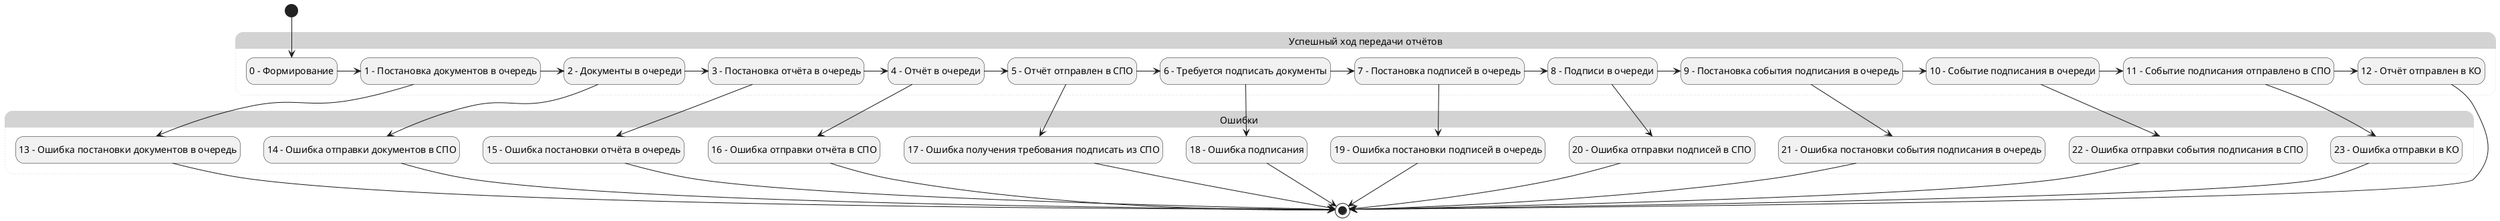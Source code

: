 @startuml
hide empty description
state "Успешный ход передачи отчётов" as Saccess #LightGray;line.dotted;line:LightGray {
    state "0 – Формирование" as State0
    state "1 - Постановка документов в очередь" as State1
    state "2 - Документы в очереди" as State2
    state "3 - Постановка отчёта в очередь" as State3
    state "4 - Отчёт в очереди" as State4
    state "5 - Отчёт отправлен в СПО" as State5
    state "6 - Требуется подписать документы" as State6
    state "7 - Постановка подписей в очередь" as State7
    state "8 - Подписи в очереди" as State8
    state "9 - Постановка события подписания в очередь" as State9
    state "10 - Событие подписания в очереди" as State10
    state "11 - Событие подписания отправлено в СПО" as State11   
    state "12 - Отчёт отправлен в КО" as State12
}
state "Ошибки" as Errors #LightGray;line.dotted;line:LightGray {
    state "13 - Ошибка постановки документов в очередь" as State13
    state "14 - Ошибка отправки документов в СПО" as State14
    state "15 - Ошибка постановки отчёта в очередь" as State15
    state "16 - Ошибка отправки отчёта в СПО" as State16  
    state "17 - Ошибка получения требования подписать из СПО" as State17
    state "18 - Ошибка подписания" as State18
    state "19 - Ошибка постановки подписей в очередь" as State19
    state "20 - Ошибка отправки подписей в СПО" as State20
    state "21 - Ошибка постановки события подписания в очередь" as State21
    state "22 - Ошибка отправки события подписания в СПО" as State22
    state "23 - Ошибка отправки в КО" as State23
}

[*] --> State0
State0 -> State1

State1 -> State2
State1 --> State13

State2 -> State3
State2 --> State14

State3 -> State4
State3 --> State15

State4 -> State5
State4 --> State16

State5 -> State6
State5 --> State17

State6 -> State7
State6 --> State18

State7 -> State8
State7 --> State19

State8 -> State9
State8 --> State20

State9 -> State10
State9 --> State21

State10 -> State11
State10 --> State22

State11 -> State12
State11 --> State23

State13  --> [*]
State14  --> [*]
State15 --> [*]
State16 --> [*]
State17 --> [*]
State18 --> [*]
State19  --> [*]
State20  --> [*]
State21 --> [*]
State22 --> [*]
State23 --> [*]

State12 --> [*]

@enduml
